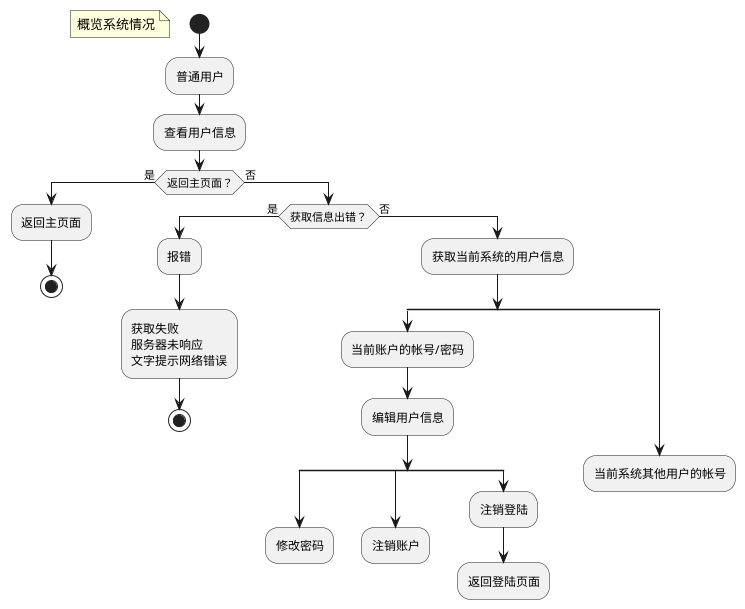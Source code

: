 @startuml
start
floating note left:概览系统情况
:普通用户;
:查看用户信息;
if(返回主页面？)then(是)
:返回主页面;
stop
else(否)
if(获取信息出错？)then(是)
:报错;
:获取失败
服务器未响应
文字提示网络错误;
stop
else(否)
:获取当前系统的用户信息;
split
:当前账户的帐号/密码;
:编辑用户信息;
split
:修改密码;
detach
split again
:注销账户;
detach
split again
:注销登陆;
:返回登陆页面;
detach
end split
split again
:当前系统其他用户的帐号;
detach
end split
endif
endif
@enduml